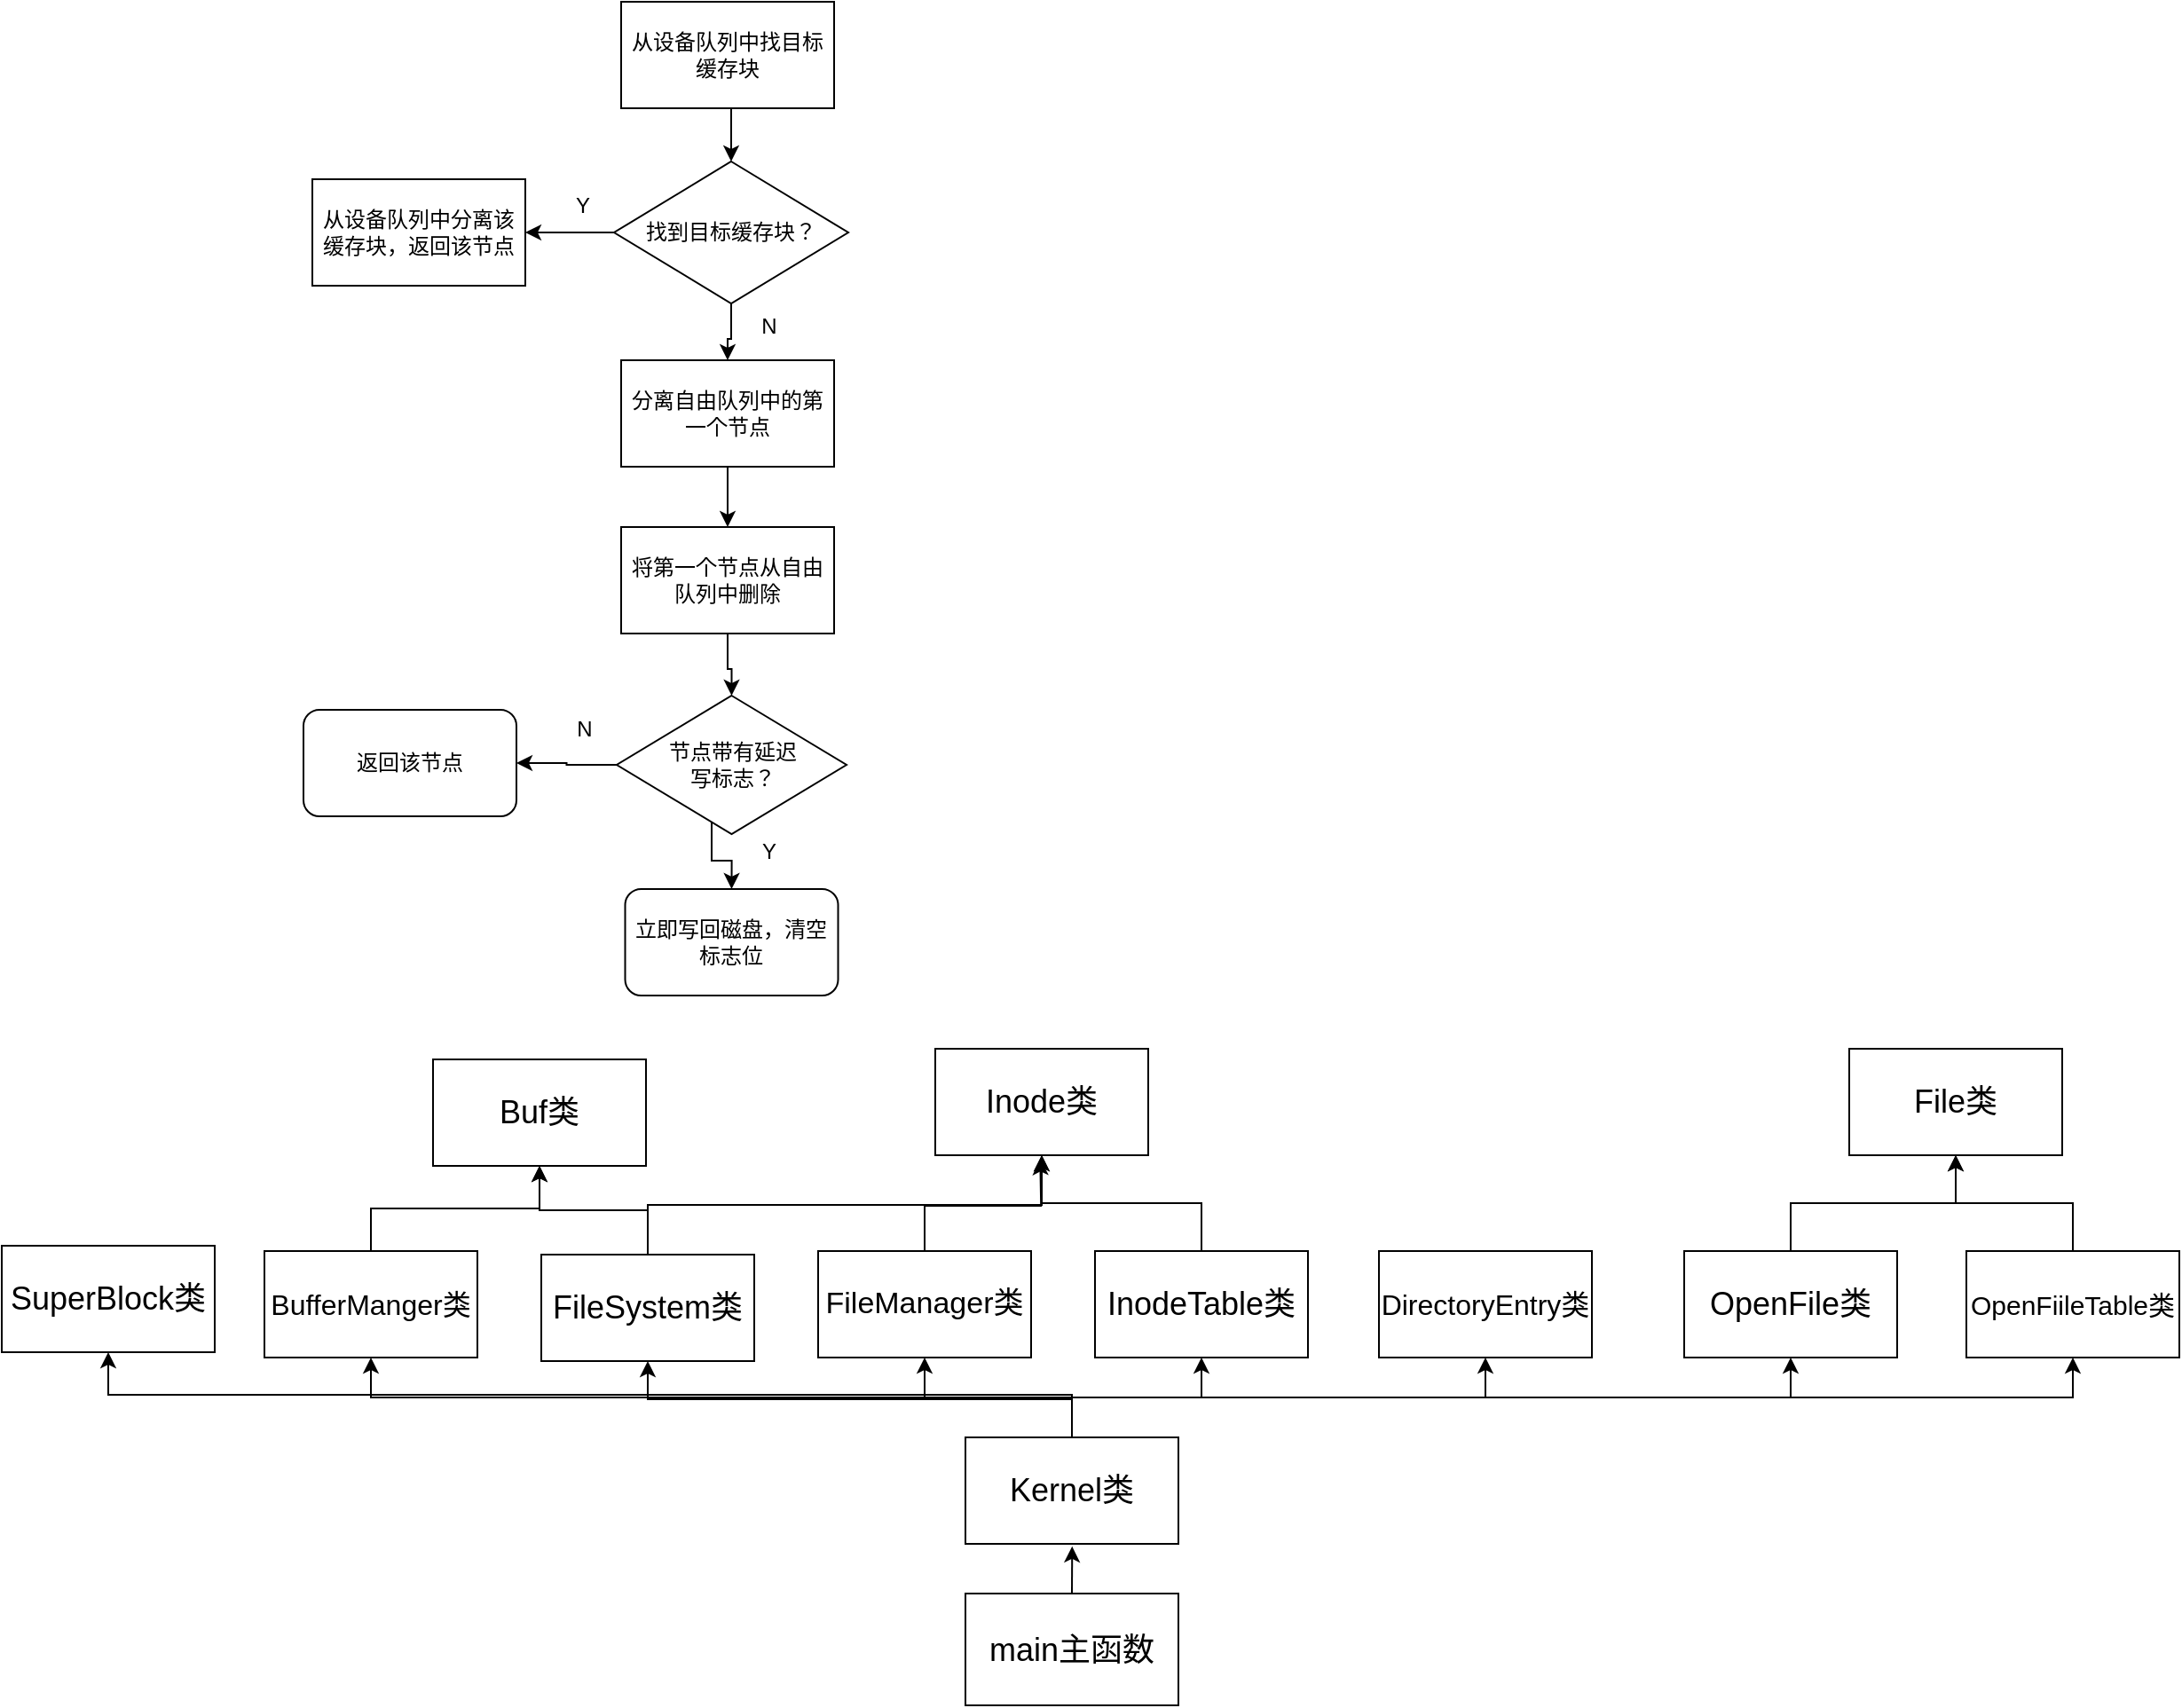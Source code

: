 <mxfile version="21.3.6" type="github">
  <diagram id="k2rvhCsjcbMWJMhxdaMS" name="第 1 页">
    <mxGraphModel dx="1500" dy="784" grid="0" gridSize="10" guides="1" tooltips="1" connect="1" arrows="0" fold="1" page="1" pageScale="1" pageWidth="827" pageHeight="1169" math="0" shadow="0">
      <root>
        <mxCell id="0" />
        <mxCell id="1" parent="0" />
        <mxCell id="Y2VNo3SUJG_Lxv31Y2yu-3" style="edgeStyle=orthogonalEdgeStyle;rounded=0;orthogonalLoop=1;jettySize=auto;html=1;exitX=0.5;exitY=1;exitDx=0;exitDy=0;entryX=0.5;entryY=0;entryDx=0;entryDy=0;" parent="1" source="Y2VNo3SUJG_Lxv31Y2yu-1" target="Y2VNo3SUJG_Lxv31Y2yu-2" edge="1">
          <mxGeometry relative="1" as="geometry" />
        </mxCell>
        <mxCell id="Y2VNo3SUJG_Lxv31Y2yu-1" value="从设备队列中找目标缓存块" style="rounded=0;whiteSpace=wrap;html=1;" parent="1" vertex="1">
          <mxGeometry x="353" y="41" width="120" height="60" as="geometry" />
        </mxCell>
        <mxCell id="Y2VNo3SUJG_Lxv31Y2yu-5" style="edgeStyle=orthogonalEdgeStyle;rounded=0;orthogonalLoop=1;jettySize=auto;html=1;" parent="1" source="Y2VNo3SUJG_Lxv31Y2yu-2" target="Y2VNo3SUJG_Lxv31Y2yu-4" edge="1">
          <mxGeometry relative="1" as="geometry" />
        </mxCell>
        <mxCell id="Y2VNo3SUJG_Lxv31Y2yu-7" style="edgeStyle=orthogonalEdgeStyle;rounded=0;orthogonalLoop=1;jettySize=auto;html=1;entryX=0.5;entryY=0;entryDx=0;entryDy=0;" parent="1" source="Y2VNo3SUJG_Lxv31Y2yu-2" target="Y2VNo3SUJG_Lxv31Y2yu-6" edge="1">
          <mxGeometry relative="1" as="geometry" />
        </mxCell>
        <mxCell id="Y2VNo3SUJG_Lxv31Y2yu-2" value="找到目标缓存块？" style="rhombus;whiteSpace=wrap;html=1;" parent="1" vertex="1">
          <mxGeometry x="349" y="131" width="132" height="80" as="geometry" />
        </mxCell>
        <mxCell id="Y2VNo3SUJG_Lxv31Y2yu-4" value="从设备队列中分离该缓存块，返回该节点" style="rounded=0;whiteSpace=wrap;html=1;" parent="1" vertex="1">
          <mxGeometry x="179" y="141" width="120" height="60" as="geometry" />
        </mxCell>
        <mxCell id="Y2VNo3SUJG_Lxv31Y2yu-9" style="edgeStyle=orthogonalEdgeStyle;rounded=0;orthogonalLoop=1;jettySize=auto;html=1;entryX=0.5;entryY=0;entryDx=0;entryDy=0;" parent="1" source="Y2VNo3SUJG_Lxv31Y2yu-6" target="Y2VNo3SUJG_Lxv31Y2yu-8" edge="1">
          <mxGeometry relative="1" as="geometry" />
        </mxCell>
        <mxCell id="Y2VNo3SUJG_Lxv31Y2yu-6" value="分离自由队列中的第一个节点" style="rounded=0;whiteSpace=wrap;html=1;" parent="1" vertex="1">
          <mxGeometry x="353" y="243" width="120" height="60" as="geometry" />
        </mxCell>
        <mxCell id="Y2VNo3SUJG_Lxv31Y2yu-11" style="edgeStyle=orthogonalEdgeStyle;rounded=0;orthogonalLoop=1;jettySize=auto;html=1;exitX=0.5;exitY=1;exitDx=0;exitDy=0;" parent="1" source="Y2VNo3SUJG_Lxv31Y2yu-8" target="Y2VNo3SUJG_Lxv31Y2yu-10" edge="1">
          <mxGeometry relative="1" as="geometry" />
        </mxCell>
        <mxCell id="Y2VNo3SUJG_Lxv31Y2yu-8" value="将第一个节点从自由队列中删除" style="rounded=0;whiteSpace=wrap;html=1;" parent="1" vertex="1">
          <mxGeometry x="353" y="337" width="120" height="60" as="geometry" />
        </mxCell>
        <mxCell id="Y2VNo3SUJG_Lxv31Y2yu-15" style="edgeStyle=orthogonalEdgeStyle;rounded=0;orthogonalLoop=1;jettySize=auto;html=1;entryX=1;entryY=0.5;entryDx=0;entryDy=0;" parent="1" source="Y2VNo3SUJG_Lxv31Y2yu-10" target="Y2VNo3SUJG_Lxv31Y2yu-12" edge="1">
          <mxGeometry relative="1" as="geometry" />
        </mxCell>
        <mxCell id="Y2VNo3SUJG_Lxv31Y2yu-16" style="edgeStyle=orthogonalEdgeStyle;rounded=0;orthogonalLoop=1;jettySize=auto;html=1;entryX=0.5;entryY=0;entryDx=0;entryDy=0;" parent="1" source="Y2VNo3SUJG_Lxv31Y2yu-10" target="Y2VNo3SUJG_Lxv31Y2yu-14" edge="1">
          <mxGeometry relative="1" as="geometry">
            <Array as="points">
              <mxPoint x="404" y="525" />
              <mxPoint x="415" y="525" />
            </Array>
          </mxGeometry>
        </mxCell>
        <mxCell id="Y2VNo3SUJG_Lxv31Y2yu-10" value="节点带有延迟&lt;br&gt;写标志？" style="rhombus;whiteSpace=wrap;html=1;" parent="1" vertex="1">
          <mxGeometry x="350.5" y="432" width="129.5" height="78" as="geometry" />
        </mxCell>
        <mxCell id="Y2VNo3SUJG_Lxv31Y2yu-12" value="返回该节点" style="rounded=1;whiteSpace=wrap;html=1;" parent="1" vertex="1">
          <mxGeometry x="174" y="440" width="120" height="60" as="geometry" />
        </mxCell>
        <mxCell id="Y2VNo3SUJG_Lxv31Y2yu-14" value="立即写回磁盘，清空标志位" style="rounded=1;whiteSpace=wrap;html=1;" parent="1" vertex="1">
          <mxGeometry x="355.25" y="541" width="120" height="60" as="geometry" />
        </mxCell>
        <mxCell id="Y2VNo3SUJG_Lxv31Y2yu-17" value="Y" style="text;html=1;resizable=0;autosize=1;align=center;verticalAlign=middle;points=[];fillColor=none;strokeColor=none;rounded=0;" parent="1" vertex="1">
          <mxGeometry x="318" y="143" width="26" height="26" as="geometry" />
        </mxCell>
        <mxCell id="Y2VNo3SUJG_Lxv31Y2yu-18" value="N" style="text;html=1;resizable=0;autosize=1;align=center;verticalAlign=middle;points=[];fillColor=none;strokeColor=none;rounded=0;" parent="1" vertex="1">
          <mxGeometry x="422" y="211" width="27" height="26" as="geometry" />
        </mxCell>
        <mxCell id="Y2VNo3SUJG_Lxv31Y2yu-19" value="Y" style="text;html=1;resizable=0;autosize=1;align=center;verticalAlign=middle;points=[];fillColor=none;strokeColor=none;rounded=0;" parent="1" vertex="1">
          <mxGeometry x="423" y="507" width="26" height="26" as="geometry" />
        </mxCell>
        <mxCell id="Y2VNo3SUJG_Lxv31Y2yu-20" value="N" style="text;html=1;resizable=0;autosize=1;align=center;verticalAlign=middle;points=[];fillColor=none;strokeColor=none;rounded=0;" parent="1" vertex="1">
          <mxGeometry x="318" y="438" width="27" height="26" as="geometry" />
        </mxCell>
        <mxCell id="PnBYLoEIrVin0BYlbdNM-15" style="edgeStyle=orthogonalEdgeStyle;rounded=0;orthogonalLoop=1;jettySize=auto;html=1;exitX=0.5;exitY=0;exitDx=0;exitDy=0;" edge="1" parent="1" source="PnBYLoEIrVin0BYlbdNM-1">
          <mxGeometry relative="1" as="geometry">
            <mxPoint x="607.143" y="911.429" as="targetPoint" />
          </mxGeometry>
        </mxCell>
        <mxCell id="PnBYLoEIrVin0BYlbdNM-1" value="&lt;font style=&quot;font-size: 18px;&quot;&gt;main主函数&lt;/font&gt;" style="rounded=0;whiteSpace=wrap;html=1;" vertex="1" parent="1">
          <mxGeometry x="547" y="938" width="120" height="63" as="geometry" />
        </mxCell>
        <mxCell id="PnBYLoEIrVin0BYlbdNM-16" style="edgeStyle=orthogonalEdgeStyle;rounded=0;orthogonalLoop=1;jettySize=auto;html=1;exitX=0.5;exitY=0;exitDx=0;exitDy=0;entryX=0.5;entryY=1;entryDx=0;entryDy=0;" edge="1" parent="1" source="PnBYLoEIrVin0BYlbdNM-2" target="PnBYLoEIrVin0BYlbdNM-6">
          <mxGeometry relative="1" as="geometry" />
        </mxCell>
        <mxCell id="PnBYLoEIrVin0BYlbdNM-18" style="edgeStyle=orthogonalEdgeStyle;rounded=0;orthogonalLoop=1;jettySize=auto;html=1;exitX=0.5;exitY=0;exitDx=0;exitDy=0;entryX=0.5;entryY=1;entryDx=0;entryDy=0;" edge="1" parent="1" source="PnBYLoEIrVin0BYlbdNM-2" target="PnBYLoEIrVin0BYlbdNM-7">
          <mxGeometry relative="1" as="geometry" />
        </mxCell>
        <mxCell id="PnBYLoEIrVin0BYlbdNM-19" style="edgeStyle=orthogonalEdgeStyle;rounded=0;orthogonalLoop=1;jettySize=auto;html=1;exitX=0.5;exitY=0;exitDx=0;exitDy=0;entryX=0.5;entryY=1;entryDx=0;entryDy=0;" edge="1" parent="1" source="PnBYLoEIrVin0BYlbdNM-2" target="PnBYLoEIrVin0BYlbdNM-8">
          <mxGeometry relative="1" as="geometry" />
        </mxCell>
        <mxCell id="PnBYLoEIrVin0BYlbdNM-20" style="edgeStyle=orthogonalEdgeStyle;rounded=0;orthogonalLoop=1;jettySize=auto;html=1;exitX=0.5;exitY=0;exitDx=0;exitDy=0;entryX=0.5;entryY=1;entryDx=0;entryDy=0;" edge="1" parent="1" source="PnBYLoEIrVin0BYlbdNM-2" target="PnBYLoEIrVin0BYlbdNM-9">
          <mxGeometry relative="1" as="geometry" />
        </mxCell>
        <mxCell id="PnBYLoEIrVin0BYlbdNM-21" style="edgeStyle=orthogonalEdgeStyle;rounded=0;orthogonalLoop=1;jettySize=auto;html=1;exitX=0.5;exitY=0;exitDx=0;exitDy=0;entryX=0.5;entryY=1;entryDx=0;entryDy=0;" edge="1" parent="1" source="PnBYLoEIrVin0BYlbdNM-2" target="PnBYLoEIrVin0BYlbdNM-10">
          <mxGeometry relative="1" as="geometry" />
        </mxCell>
        <mxCell id="PnBYLoEIrVin0BYlbdNM-22" style="edgeStyle=orthogonalEdgeStyle;rounded=0;orthogonalLoop=1;jettySize=auto;html=1;exitX=0.5;exitY=0;exitDx=0;exitDy=0;entryX=0.5;entryY=1;entryDx=0;entryDy=0;" edge="1" parent="1" source="PnBYLoEIrVin0BYlbdNM-2" target="PnBYLoEIrVin0BYlbdNM-5">
          <mxGeometry relative="1" as="geometry" />
        </mxCell>
        <mxCell id="PnBYLoEIrVin0BYlbdNM-23" style="edgeStyle=orthogonalEdgeStyle;rounded=0;orthogonalLoop=1;jettySize=auto;html=1;exitX=0.5;exitY=0;exitDx=0;exitDy=0;" edge="1" parent="1" source="PnBYLoEIrVin0BYlbdNM-2" target="PnBYLoEIrVin0BYlbdNM-4">
          <mxGeometry relative="1" as="geometry" />
        </mxCell>
        <mxCell id="PnBYLoEIrVin0BYlbdNM-25" style="edgeStyle=orthogonalEdgeStyle;rounded=0;orthogonalLoop=1;jettySize=auto;html=1;exitX=0.5;exitY=0;exitDx=0;exitDy=0;entryX=0.5;entryY=1;entryDx=0;entryDy=0;" edge="1" parent="1" source="PnBYLoEIrVin0BYlbdNM-2" target="PnBYLoEIrVin0BYlbdNM-3">
          <mxGeometry relative="1" as="geometry" />
        </mxCell>
        <mxCell id="PnBYLoEIrVin0BYlbdNM-2" value="&lt;font style=&quot;font-size: 18px;&quot;&gt;Kernel类&lt;/font&gt;" style="rounded=0;whiteSpace=wrap;html=1;" vertex="1" parent="1">
          <mxGeometry x="547" y="850" width="120" height="60" as="geometry" />
        </mxCell>
        <mxCell id="PnBYLoEIrVin0BYlbdNM-3" value="&lt;font style=&quot;font-size: 18px;&quot;&gt;SuperBlock类&lt;/font&gt;" style="rounded=0;whiteSpace=wrap;html=1;" vertex="1" parent="1">
          <mxGeometry x="4" y="742" width="120" height="60" as="geometry" />
        </mxCell>
        <mxCell id="PnBYLoEIrVin0BYlbdNM-26" style="edgeStyle=orthogonalEdgeStyle;rounded=0;orthogonalLoop=1;jettySize=auto;html=1;exitX=0.5;exitY=0;exitDx=0;exitDy=0;entryX=0.5;entryY=1;entryDx=0;entryDy=0;" edge="1" parent="1" source="PnBYLoEIrVin0BYlbdNM-4" target="PnBYLoEIrVin0BYlbdNM-12">
          <mxGeometry relative="1" as="geometry" />
        </mxCell>
        <mxCell id="PnBYLoEIrVin0BYlbdNM-4" value="&lt;font style=&quot;font-size: 16px;&quot;&gt;BufferManger类&lt;/font&gt;" style="rounded=0;whiteSpace=wrap;html=1;" vertex="1" parent="1">
          <mxGeometry x="152" y="745" width="120" height="60" as="geometry" />
        </mxCell>
        <mxCell id="PnBYLoEIrVin0BYlbdNM-27" style="edgeStyle=orthogonalEdgeStyle;rounded=0;orthogonalLoop=1;jettySize=auto;html=1;exitX=0.5;exitY=0;exitDx=0;exitDy=0;" edge="1" parent="1" source="PnBYLoEIrVin0BYlbdNM-5" target="PnBYLoEIrVin0BYlbdNM-12">
          <mxGeometry relative="1" as="geometry" />
        </mxCell>
        <mxCell id="PnBYLoEIrVin0BYlbdNM-28" style="edgeStyle=orthogonalEdgeStyle;rounded=0;orthogonalLoop=1;jettySize=auto;html=1;exitX=0.5;exitY=0;exitDx=0;exitDy=0;" edge="1" parent="1" source="PnBYLoEIrVin0BYlbdNM-5" target="PnBYLoEIrVin0BYlbdNM-13">
          <mxGeometry relative="1" as="geometry" />
        </mxCell>
        <mxCell id="PnBYLoEIrVin0BYlbdNM-5" value="&lt;font style=&quot;font-size: 18px;&quot;&gt;FileSystem类&lt;/font&gt;" style="rounded=0;whiteSpace=wrap;html=1;" vertex="1" parent="1">
          <mxGeometry x="308" y="747" width="120" height="60" as="geometry" />
        </mxCell>
        <mxCell id="PnBYLoEIrVin0BYlbdNM-29" style="edgeStyle=orthogonalEdgeStyle;rounded=0;orthogonalLoop=1;jettySize=auto;html=1;exitX=0.5;exitY=0;exitDx=0;exitDy=0;" edge="1" parent="1" source="PnBYLoEIrVin0BYlbdNM-6">
          <mxGeometry relative="1" as="geometry">
            <mxPoint x="589.143" y="693.143" as="targetPoint" />
          </mxGeometry>
        </mxCell>
        <mxCell id="PnBYLoEIrVin0BYlbdNM-6" value="&lt;font style=&quot;font-size: 17px;&quot;&gt;FileManager类&lt;/font&gt;" style="rounded=0;whiteSpace=wrap;html=1;" vertex="1" parent="1">
          <mxGeometry x="464" y="745" width="120" height="60" as="geometry" />
        </mxCell>
        <mxCell id="PnBYLoEIrVin0BYlbdNM-30" style="edgeStyle=orthogonalEdgeStyle;rounded=0;orthogonalLoop=1;jettySize=auto;html=1;exitX=0.5;exitY=0;exitDx=0;exitDy=0;entryX=0.5;entryY=1;entryDx=0;entryDy=0;" edge="1" parent="1" source="PnBYLoEIrVin0BYlbdNM-7" target="PnBYLoEIrVin0BYlbdNM-13">
          <mxGeometry relative="1" as="geometry" />
        </mxCell>
        <mxCell id="PnBYLoEIrVin0BYlbdNM-7" value="&lt;font style=&quot;font-size: 18px;&quot;&gt;InodeTable类&lt;/font&gt;" style="rounded=0;whiteSpace=wrap;html=1;" vertex="1" parent="1">
          <mxGeometry x="620" y="745" width="120" height="60" as="geometry" />
        </mxCell>
        <mxCell id="PnBYLoEIrVin0BYlbdNM-8" value="&lt;font style=&quot;font-size: 16px;&quot;&gt;DirectoryEntry类&lt;/font&gt;" style="rounded=0;whiteSpace=wrap;html=1;" vertex="1" parent="1">
          <mxGeometry x="780" y="745" width="120" height="60" as="geometry" />
        </mxCell>
        <mxCell id="PnBYLoEIrVin0BYlbdNM-31" style="edgeStyle=orthogonalEdgeStyle;rounded=0;orthogonalLoop=1;jettySize=auto;html=1;exitX=0.5;exitY=0;exitDx=0;exitDy=0;entryX=0.5;entryY=1;entryDx=0;entryDy=0;" edge="1" parent="1" source="PnBYLoEIrVin0BYlbdNM-9" target="PnBYLoEIrVin0BYlbdNM-11">
          <mxGeometry relative="1" as="geometry" />
        </mxCell>
        <mxCell id="PnBYLoEIrVin0BYlbdNM-9" value="&lt;font style=&quot;font-size: 18px;&quot;&gt;OpenFile类&lt;/font&gt;" style="rounded=0;whiteSpace=wrap;html=1;" vertex="1" parent="1">
          <mxGeometry x="952" y="745" width="120" height="60" as="geometry" />
        </mxCell>
        <mxCell id="PnBYLoEIrVin0BYlbdNM-32" style="edgeStyle=orthogonalEdgeStyle;rounded=0;orthogonalLoop=1;jettySize=auto;html=1;exitX=0.5;exitY=0;exitDx=0;exitDy=0;entryX=0.5;entryY=1;entryDx=0;entryDy=0;" edge="1" parent="1" source="PnBYLoEIrVin0BYlbdNM-10" target="PnBYLoEIrVin0BYlbdNM-11">
          <mxGeometry relative="1" as="geometry" />
        </mxCell>
        <mxCell id="PnBYLoEIrVin0BYlbdNM-10" value="&lt;font style=&quot;font-size: 15px;&quot;&gt;OpenFiileTable类&lt;/font&gt;" style="rounded=0;whiteSpace=wrap;html=1;" vertex="1" parent="1">
          <mxGeometry x="1111" y="745" width="120" height="60" as="geometry" />
        </mxCell>
        <mxCell id="PnBYLoEIrVin0BYlbdNM-11" value="&lt;font style=&quot;font-size: 18px;&quot;&gt;File类&lt;/font&gt;" style="rounded=0;whiteSpace=wrap;html=1;" vertex="1" parent="1">
          <mxGeometry x="1045" y="631" width="120" height="60" as="geometry" />
        </mxCell>
        <mxCell id="PnBYLoEIrVin0BYlbdNM-12" value="&lt;font style=&quot;font-size: 18px;&quot;&gt;Buf类&lt;/font&gt;" style="rounded=0;whiteSpace=wrap;html=1;" vertex="1" parent="1">
          <mxGeometry x="247" y="637" width="120" height="60" as="geometry" />
        </mxCell>
        <mxCell id="PnBYLoEIrVin0BYlbdNM-13" value="&lt;font style=&quot;font-size: 18px;&quot;&gt;Inode类&lt;/font&gt;" style="rounded=0;whiteSpace=wrap;html=1;" vertex="1" parent="1">
          <mxGeometry x="530" y="631" width="120" height="60" as="geometry" />
        </mxCell>
      </root>
    </mxGraphModel>
  </diagram>
</mxfile>
